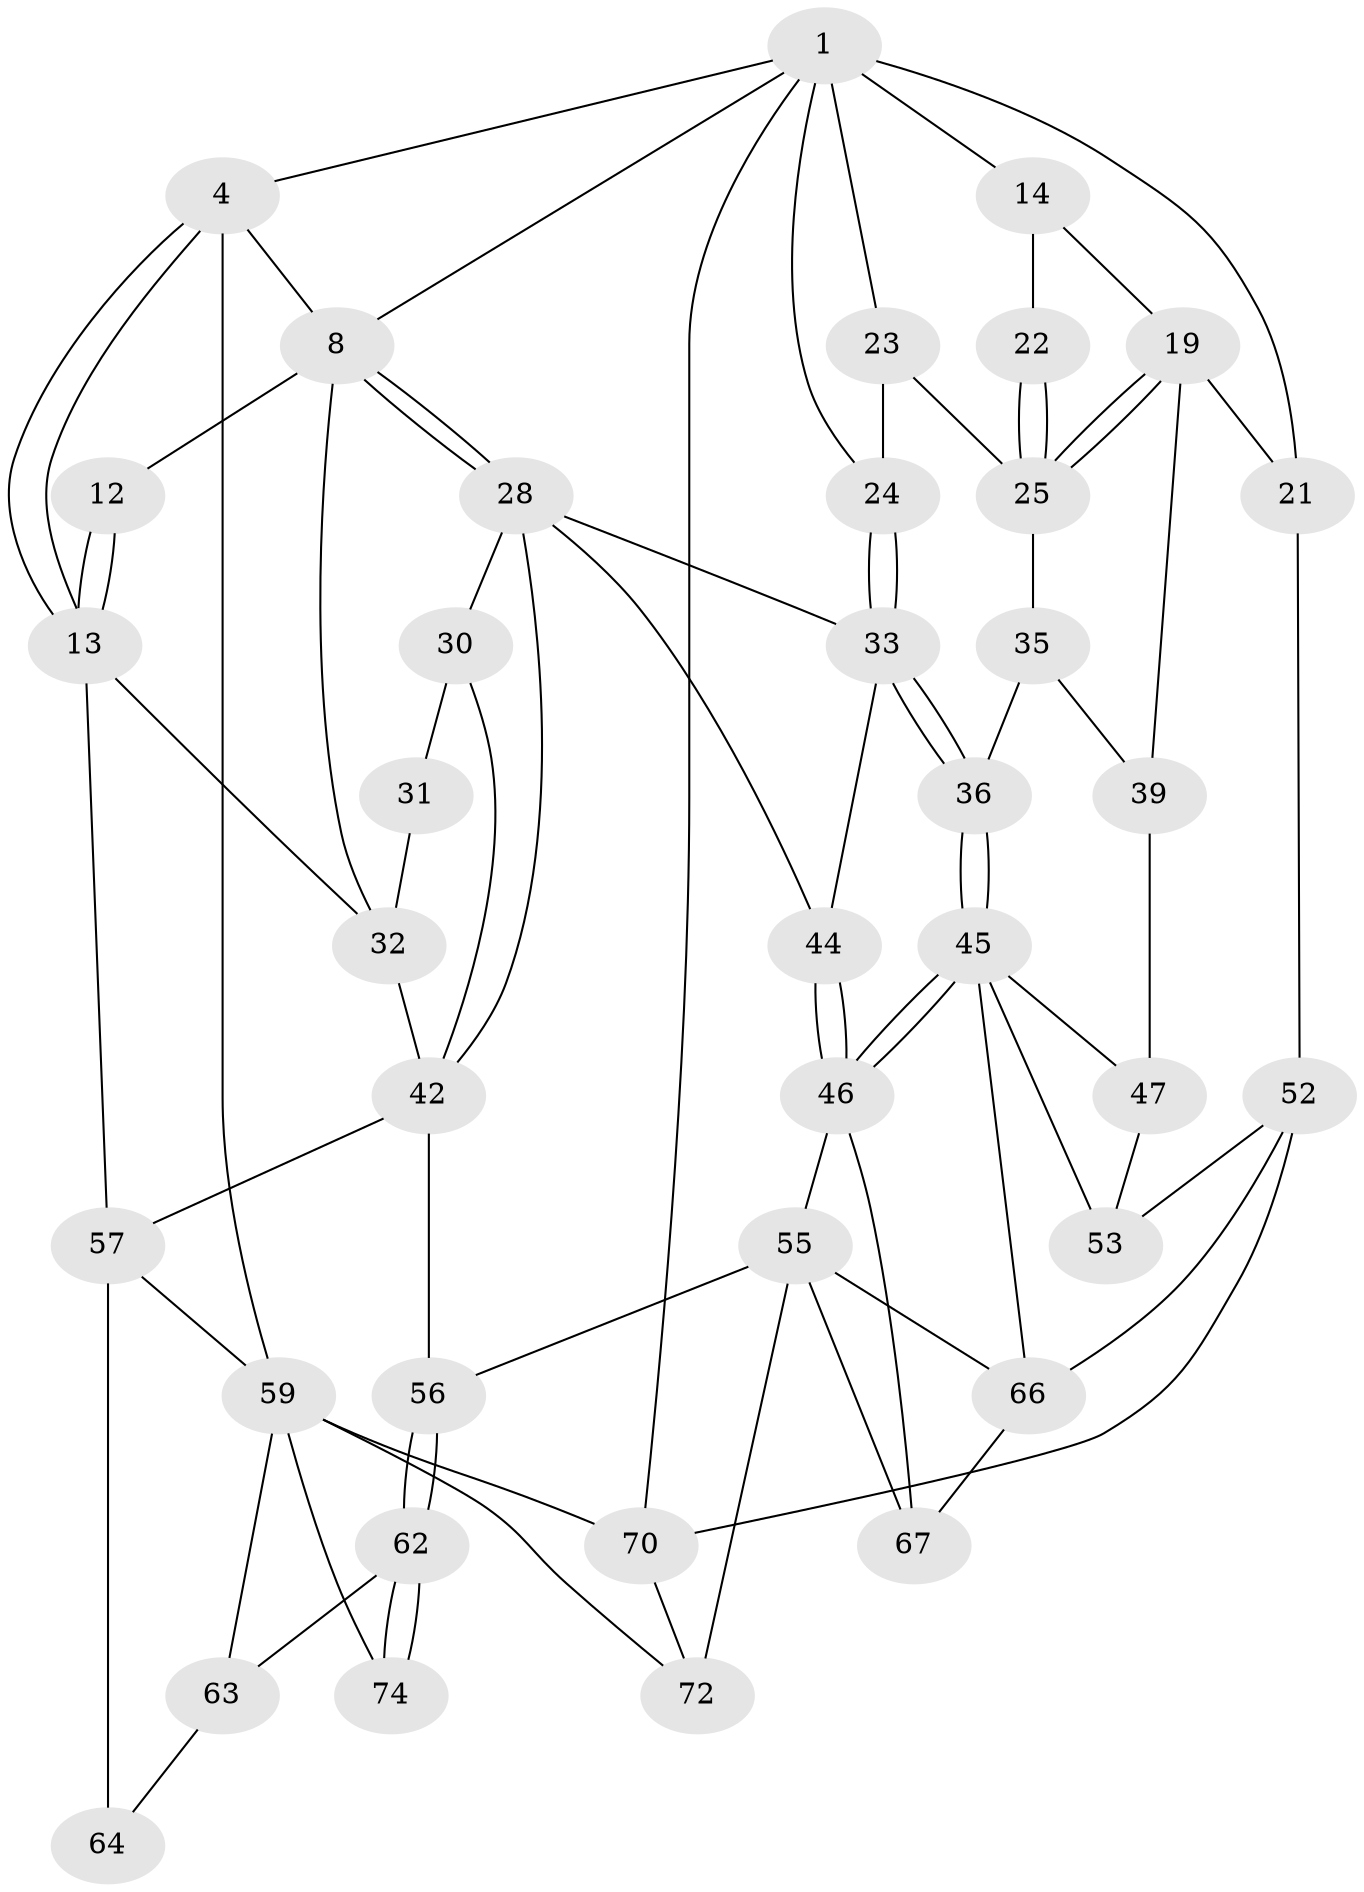 // original degree distribution, {3: 0.02564102564102564, 4: 0.24358974358974358, 6: 0.21794871794871795, 5: 0.5128205128205128}
// Generated by graph-tools (version 1.1) at 2025/16/03/09/25 04:16:54]
// undirected, 39 vertices, 82 edges
graph export_dot {
graph [start="1"]
  node [color=gray90,style=filled];
  1 [pos="+0.7267415384544251+0",super="+2+6"];
  4 [pos="+0+0",super="+5"];
  8 [pos="+0.41800165817874024+0.13739393407776343",super="+9"];
  12 [pos="+0.1702435459708162+0.05422504974247253"];
  13 [pos="+0+0.04782560248328705",super="+37"];
  14 [pos="+0.8174659600592451+0",super="+18+15"];
  19 [pos="+1+0.30331561866850737",super="+20"];
  21 [pos="+1+0.33892786517142104"];
  22 [pos="+0.8475020037301312+0.22968525118611066"];
  23 [pos="+0.7022433576082333+0.19283470440069686"];
  24 [pos="+0.6323092721274647+0.23051823021576567"];
  25 [pos="+0.8543777637854574+0.2424820042839987",super="+26"];
  28 [pos="+0.4353773723636698+0.27293433379401183",super="+29"];
  30 [pos="+0.34679703318304494+0.32918540569185234",super="+43"];
  31 [pos="+0.18936329101051558+0.32429390842036954"];
  32 [pos="+0.0897281498062525+0.28661922946086854",super="+38"];
  33 [pos="+0.5920492898275418+0.32681867226977385",super="+34"];
  35 [pos="+0.7234636609717864+0.3537536819155214"];
  36 [pos="+0.6512981471086083+0.362535786398378"];
  39 [pos="+0.9633781445821269+0.3958586798201447",super="+40"];
  42 [pos="+0.28413515944999357+0.5197849780960511",super="+49"];
  44 [pos="+0.47693079939573796+0.5664729747230924"];
  45 [pos="+0.6713383016350762+0.6045901335580603",super="+48"];
  46 [pos="+0.4923931547494072+0.5948080839315779",super="+54"];
  47 [pos="+0.7279995304507676+0.6325091304818479",super="+51"];
  52 [pos="+1+0.5741061429495292",super="+68"];
  53 [pos="+1+0.5942416869354192"];
  55 [pos="+0.36813788661581137+0.7408871242956957",super="+71"];
  56 [pos="+0.29629442411180595+0.7382151831063652"];
  57 [pos="+0+0.5429529953522377",super="+58+61"];
  59 [pos="+0+1",super="+76+60"];
  62 [pos="+0.23493376008627162+0.7919896337897572"];
  63 [pos="+0.13772442504598648+0.8019062318051775"];
  64 [pos="+0.09609681221118742+0.7694551214217675"];
  66 [pos="+0.7513858984362582+0.6943455154831231",super="+69"];
  67 [pos="+0.5750339643588191+0.8313446728170676"];
  70 [pos="+1+1"];
  72 [pos="+0.4277146491254145+1",super="+78"];
  74 [pos="+0.28443847345166046+1"];
  1 -- 4;
  1 -- 21;
  1 -- 70;
  1 -- 14 [weight=2];
  1 -- 23;
  1 -- 8;
  1 -- 24;
  4 -- 13;
  4 -- 13;
  4 -- 8;
  4 -- 59;
  8 -- 28;
  8 -- 28;
  8 -- 32;
  8 -- 12 [weight=2];
  12 -- 13;
  12 -- 13;
  13 -- 57;
  13 -- 32;
  14 -- 19;
  14 -- 22 [weight=2];
  19 -- 25;
  19 -- 25;
  19 -- 21;
  19 -- 39;
  21 -- 52;
  22 -- 25;
  22 -- 25;
  23 -- 24;
  23 -- 25;
  24 -- 33;
  24 -- 33;
  25 -- 35;
  28 -- 42;
  28 -- 44;
  28 -- 30;
  28 -- 33;
  30 -- 31 [weight=2];
  30 -- 42;
  31 -- 32;
  32 -- 42;
  33 -- 36;
  33 -- 36;
  33 -- 44;
  35 -- 36;
  35 -- 39;
  36 -- 45;
  36 -- 45;
  39 -- 47 [weight=2];
  42 -- 56;
  42 -- 57;
  44 -- 46;
  44 -- 46;
  45 -- 46;
  45 -- 46;
  45 -- 66;
  45 -- 53;
  45 -- 47;
  46 -- 67;
  46 -- 55;
  47 -- 53;
  52 -- 53;
  52 -- 66;
  52 -- 70;
  55 -- 56;
  55 -- 72 [weight=2];
  55 -- 67;
  55 -- 66;
  56 -- 62;
  56 -- 62;
  57 -- 64 [weight=2];
  57 -- 59;
  59 -- 74 [weight=2];
  59 -- 63;
  59 -- 70;
  59 -- 72;
  62 -- 63;
  62 -- 74;
  62 -- 74;
  63 -- 64;
  66 -- 67;
  70 -- 72;
}
